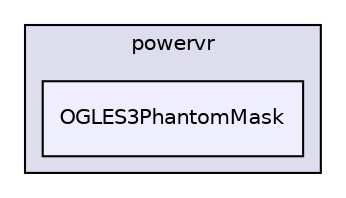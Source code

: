 digraph "PVR/SDK_3.4/Examples/Advanced/PhantomMask/OGLES3/Build/Android/src/com/powervr/OGLES3PhantomMask" {
  compound=true
  node [ fontsize="10", fontname="Helvetica"];
  edge [ labelfontsize="10", labelfontname="Helvetica"];
  subgraph clusterdir_a88043efb338678f96e7b02991094339 {
    graph [ bgcolor="#ddddee", pencolor="black", label="powervr" fontname="Helvetica", fontsize="10", URL="dir_a88043efb338678f96e7b02991094339.html"]
  dir_c5e60bea9291f29e2dcbbaed34a09fe2 [shape=box, label="OGLES3PhantomMask", style="filled", fillcolor="#eeeeff", pencolor="black", URL="dir_c5e60bea9291f29e2dcbbaed34a09fe2.html"];
  }
}
